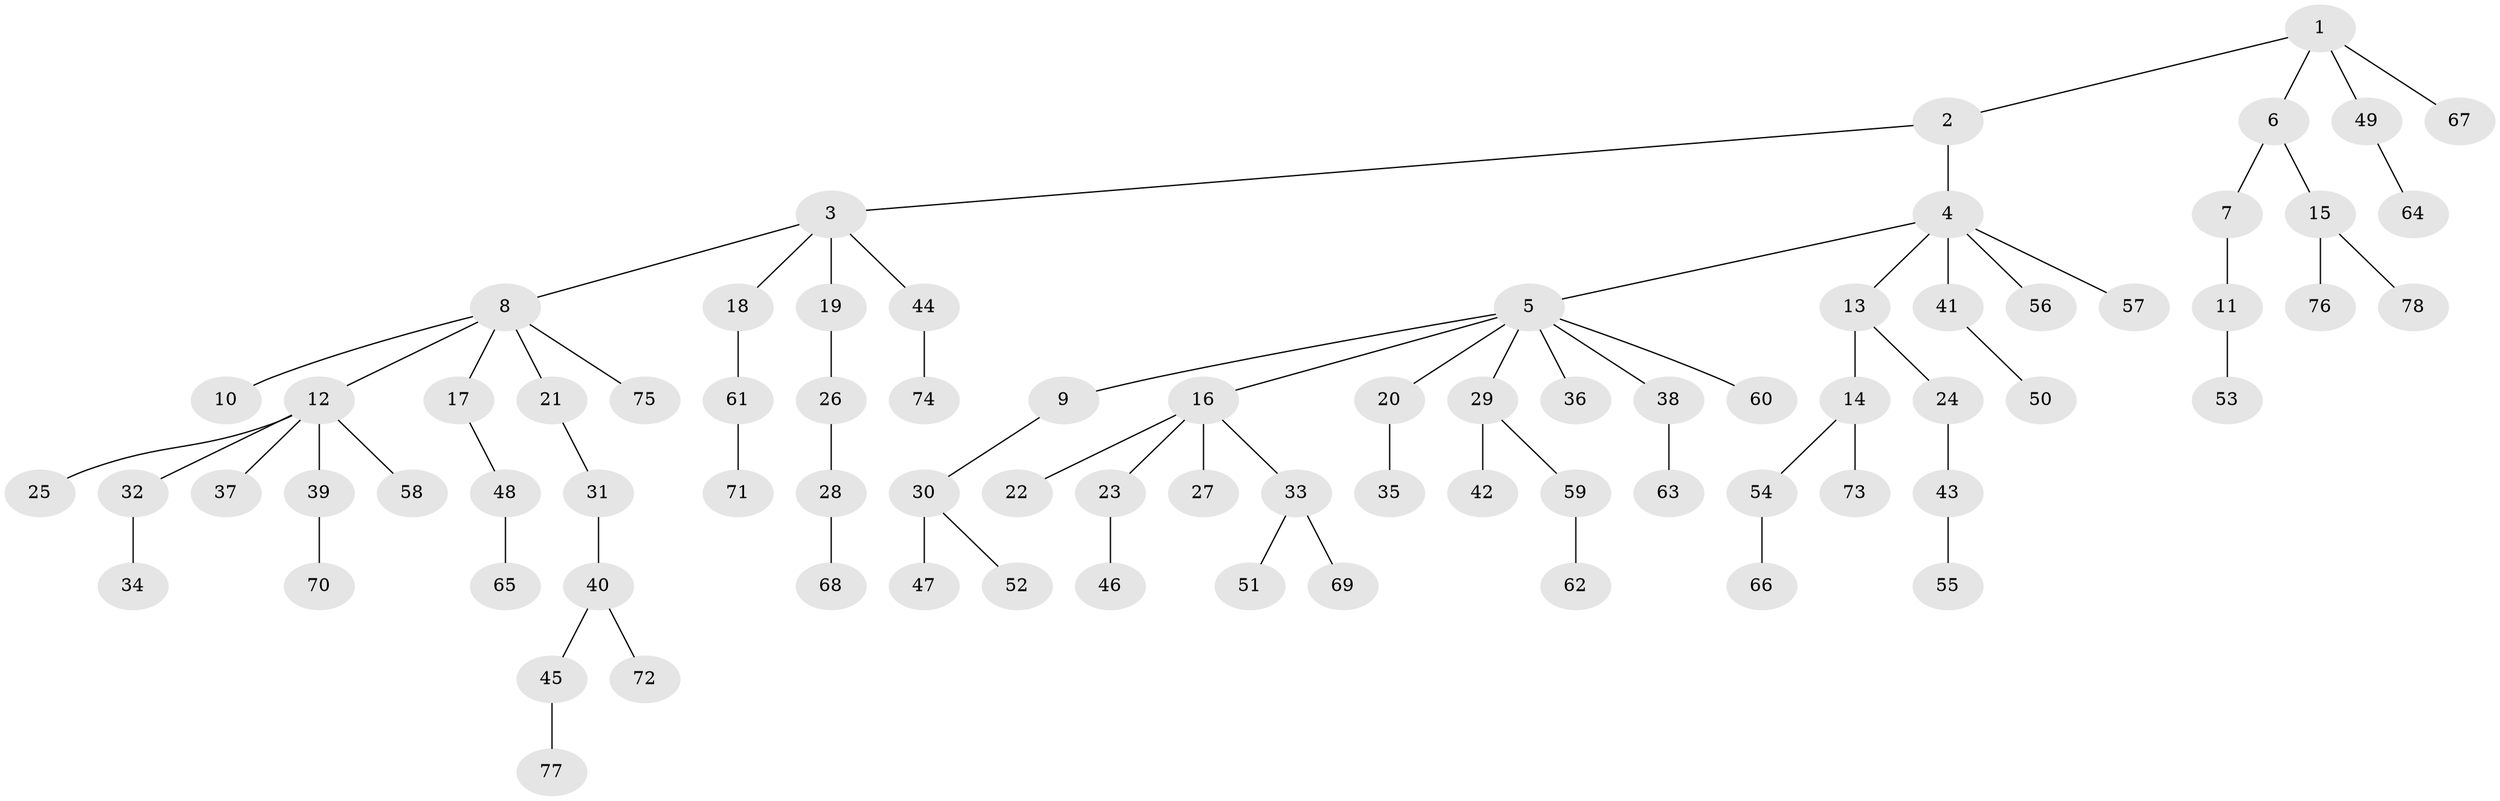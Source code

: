 // coarse degree distribution, {1: 0.53125, 3: 0.09375, 2: 0.21875, 4: 0.125, 6: 0.03125}
// Generated by graph-tools (version 1.1) at 2025/37/03/04/25 23:37:25]
// undirected, 78 vertices, 77 edges
graph export_dot {
  node [color=gray90,style=filled];
  1;
  2;
  3;
  4;
  5;
  6;
  7;
  8;
  9;
  10;
  11;
  12;
  13;
  14;
  15;
  16;
  17;
  18;
  19;
  20;
  21;
  22;
  23;
  24;
  25;
  26;
  27;
  28;
  29;
  30;
  31;
  32;
  33;
  34;
  35;
  36;
  37;
  38;
  39;
  40;
  41;
  42;
  43;
  44;
  45;
  46;
  47;
  48;
  49;
  50;
  51;
  52;
  53;
  54;
  55;
  56;
  57;
  58;
  59;
  60;
  61;
  62;
  63;
  64;
  65;
  66;
  67;
  68;
  69;
  70;
  71;
  72;
  73;
  74;
  75;
  76;
  77;
  78;
  1 -- 2;
  1 -- 6;
  1 -- 49;
  1 -- 67;
  2 -- 3;
  2 -- 4;
  3 -- 8;
  3 -- 18;
  3 -- 19;
  3 -- 44;
  4 -- 5;
  4 -- 13;
  4 -- 41;
  4 -- 56;
  4 -- 57;
  5 -- 9;
  5 -- 16;
  5 -- 20;
  5 -- 29;
  5 -- 36;
  5 -- 38;
  5 -- 60;
  6 -- 7;
  6 -- 15;
  7 -- 11;
  8 -- 10;
  8 -- 12;
  8 -- 17;
  8 -- 21;
  8 -- 75;
  9 -- 30;
  11 -- 53;
  12 -- 25;
  12 -- 32;
  12 -- 37;
  12 -- 39;
  12 -- 58;
  13 -- 14;
  13 -- 24;
  14 -- 54;
  14 -- 73;
  15 -- 76;
  15 -- 78;
  16 -- 22;
  16 -- 23;
  16 -- 27;
  16 -- 33;
  17 -- 48;
  18 -- 61;
  19 -- 26;
  20 -- 35;
  21 -- 31;
  23 -- 46;
  24 -- 43;
  26 -- 28;
  28 -- 68;
  29 -- 42;
  29 -- 59;
  30 -- 47;
  30 -- 52;
  31 -- 40;
  32 -- 34;
  33 -- 51;
  33 -- 69;
  38 -- 63;
  39 -- 70;
  40 -- 45;
  40 -- 72;
  41 -- 50;
  43 -- 55;
  44 -- 74;
  45 -- 77;
  48 -- 65;
  49 -- 64;
  54 -- 66;
  59 -- 62;
  61 -- 71;
}
